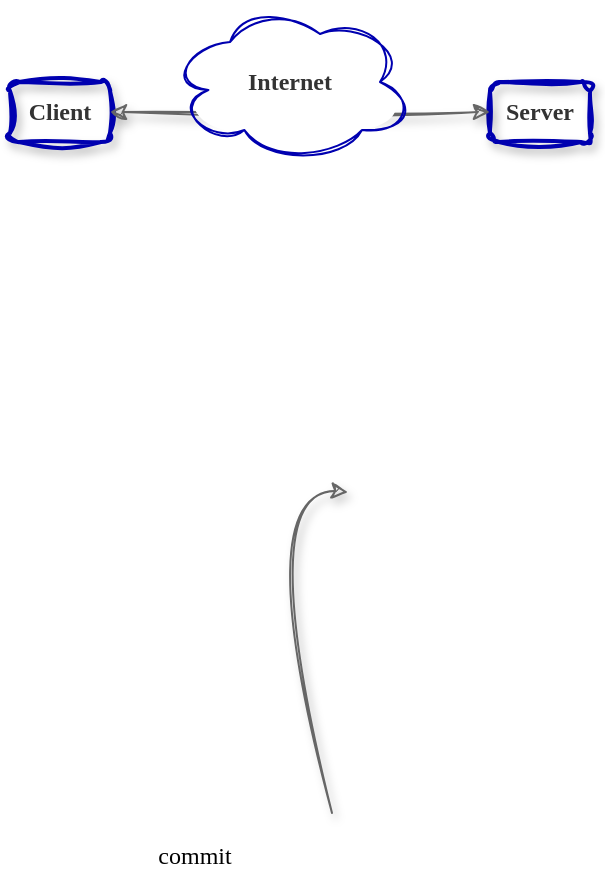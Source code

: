 <mxfile version="20.8.16" type="device"><diagram id="yCa33US17sXtE5Kg_G-q" name="Page-1"><mxGraphModel dx="727" dy="665" grid="1" gridSize="10" guides="1" tooltips="1" connect="1" arrows="1" fold="1" page="1" pageScale="1" pageWidth="827" pageHeight="1169" math="0" shadow="0"><root><mxCell id="0"/><mxCell id="1" parent="0"/><mxCell id="o6l-5BEvoToZ9X9ZRqRl-33" value="" style="endArrow=classic;html=1;fontFamily=Comic Sans MS;exitX=0.5;exitY=1;exitDx=0;exitDy=0;entryX=0;entryY=0.7;entryDx=0;entryDy=0;curved=1;fontColor=default;strokeColor=#666666;sketch=1;curveFitting=1;jiggle=2;shadow=1;labelBackgroundColor=none;labelBorderColor=none;fontStyle=1;fontSize=12;" parent="1" source="o6l-5BEvoToZ9X9ZRqRl-6" edge="1"><mxGeometry width="50" height="50" relative="1" as="geometry"><mxPoint x="321" y="415.5" as="sourcePoint"/><mxPoint x="329" y="255.12" as="targetPoint"/><Array as="points"><mxPoint x="280" y="250"/></Array></mxGeometry></mxCell><mxCell id="o6l-5BEvoToZ9X9ZRqRl-55" value="commit" style="edgeLabel;html=1;align=center;verticalAlign=middle;resizable=0;points=[];fontSize=12;fontFamily=Comic Sans MS;fontColor=default;labelBackgroundColor=none;rotation=0;" parent="o6l-5BEvoToZ9X9ZRqRl-33" vertex="1" connectable="0"><mxGeometry x="-0.366" y="6" relative="1" as="geometry"><mxPoint x="-47" y="87" as="offset"/></mxGeometry></mxCell><mxCell id="l0yH_gwqArlzaz8dQ0cz-1" value="Client" style="rounded=1;whiteSpace=wrap;html=1;fontFamily=Comic Sans MS;strokeColor=#0000B0;fontColor=#333333;strokeWidth=2;sketch=1;curveFitting=1;jiggle=2;shadow=1;labelBackgroundColor=none;labelBorderColor=none;fontStyle=1;fontSize=12;fillColor=none;" vertex="1" parent="1"><mxGeometry x="160" y="50" width="50" height="30" as="geometry"/></mxCell><mxCell id="l0yH_gwqArlzaz8dQ0cz-3" value="Server" style="rounded=1;whiteSpace=wrap;html=1;fontFamily=Comic Sans MS;strokeColor=#0000B0;fontColor=#333333;strokeWidth=2;sketch=1;curveFitting=1;jiggle=2;shadow=1;labelBackgroundColor=none;labelBorderColor=none;fontStyle=1;fontSize=12;fillColor=none;" vertex="1" parent="1"><mxGeometry x="400" y="50" width="50" height="30" as="geometry"/></mxCell><mxCell id="l0yH_gwqArlzaz8dQ0cz-5" value="" style="endArrow=classic;startArrow=classic;html=1;rounded=0;fontFamily=Comic Sans MS;entryX=0;entryY=0.5;entryDx=0;entryDy=0;exitX=1;exitY=0.5;exitDx=0;exitDy=0;fontColor=default;strokeColor=#666666;sketch=1;curveFitting=1;jiggle=2;shadow=1;labelBackgroundColor=none;labelBorderColor=none;fontStyle=1;fontSize=12;" edge="1" parent="1" source="l0yH_gwqArlzaz8dQ0cz-1" target="l0yH_gwqArlzaz8dQ0cz-3"><mxGeometry width="50" height="50" relative="1" as="geometry"><mxPoint x="290" y="223.12" as="sourcePoint"/><mxPoint x="290" y="182.62" as="targetPoint"/><Array as="points"/></mxGeometry></mxCell><mxCell id="l0yH_gwqArlzaz8dQ0cz-2" value="Internet" style="ellipse;shape=cloud;whiteSpace=wrap;html=1;sketch=1;curveFitting=1;jiggle=2;strokeColor=#0000B0;fontFamily=Comic Sans MS;fontStyle=1;fontColor=#333333;" vertex="1" parent="1"><mxGeometry x="240" y="10" width="120" height="80" as="geometry"/></mxCell></root></mxGraphModel></diagram></mxfile>